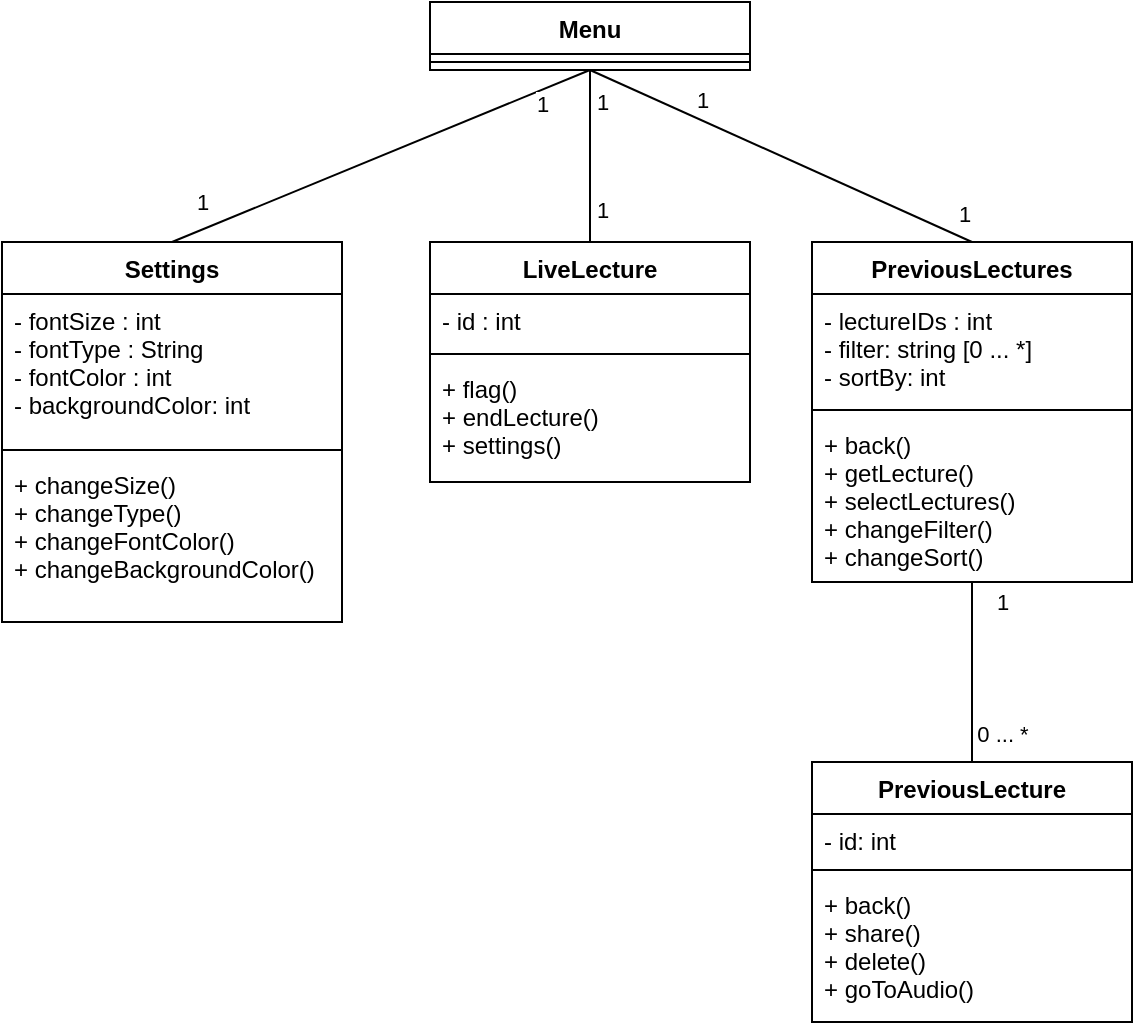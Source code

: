 <mxfile version="13.7.7" type="device"><diagram id="jaqbnbW7-srGtFfui_kb" name="Page-1"><mxGraphModel dx="1422" dy="803" grid="1" gridSize="10" guides="1" tooltips="1" connect="1" arrows="1" fold="1" page="1" pageScale="1" pageWidth="827" pageHeight="1169" math="0" shadow="0"><root><mxCell id="0"/><mxCell id="1" parent="0"/><mxCell id="M4g_c-WJOz8nscM2wcsT-33" value="" style="endArrow=none;html=1;entryX=0.5;entryY=1;entryDx=0;entryDy=0;exitX=0.5;exitY=0;exitDx=0;exitDy=0;" edge="1" parent="1" source="M4g_c-WJOz8nscM2wcsT-17" target="M4g_c-WJOz8nscM2wcsT-1"><mxGeometry width="50" height="50" relative="1" as="geometry"><mxPoint x="390" y="430" as="sourcePoint"/><mxPoint x="414" y="141.008" as="targetPoint"/></mxGeometry></mxCell><mxCell id="M4g_c-WJOz8nscM2wcsT-46" value="1" style="edgeLabel;html=1;align=center;verticalAlign=middle;resizable=0;points=[];" vertex="1" connectable="0" parent="M4g_c-WJOz8nscM2wcsT-33"><mxGeometry x="0.725" y="-5" relative="1" as="geometry"><mxPoint x="2.77" as="offset"/></mxGeometry></mxCell><mxCell id="M4g_c-WJOz8nscM2wcsT-47" value="1" style="edgeLabel;html=1;align=center;verticalAlign=middle;resizable=0;points=[];" vertex="1" connectable="0" parent="M4g_c-WJOz8nscM2wcsT-33"><mxGeometry x="-0.578" y="-2" relative="1" as="geometry"><mxPoint x="-30.15" y="-3.58" as="offset"/></mxGeometry></mxCell><mxCell id="M4g_c-WJOz8nscM2wcsT-34" value="" style="endArrow=none;html=1;exitX=0.5;exitY=0;exitDx=0;exitDy=0;entryX=0.5;entryY=1;entryDx=0;entryDy=0;" edge="1" parent="1" source="M4g_c-WJOz8nscM2wcsT-13" target="M4g_c-WJOz8nscM2wcsT-1"><mxGeometry width="50" height="50" relative="1" as="geometry"><mxPoint x="195" y="200" as="sourcePoint"/><mxPoint x="420" y="150" as="targetPoint"/></mxGeometry></mxCell><mxCell id="M4g_c-WJOz8nscM2wcsT-41" value="1" style="edgeLabel;html=1;align=center;verticalAlign=middle;resizable=0;points=[];" vertex="1" connectable="0" parent="M4g_c-WJOz8nscM2wcsT-34"><mxGeometry x="-0.68" y="-1" relative="1" as="geometry"><mxPoint x="25.59" as="offset"/></mxGeometry></mxCell><mxCell id="M4g_c-WJOz8nscM2wcsT-42" value="1" style="edgeLabel;html=1;align=center;verticalAlign=middle;resizable=0;points=[];" vertex="1" connectable="0" parent="M4g_c-WJOz8nscM2wcsT-34"><mxGeometry x="0.671" y="1" relative="1" as="geometry"><mxPoint x="24.98" as="offset"/></mxGeometry></mxCell><mxCell id="M4g_c-WJOz8nscM2wcsT-35" value="" style="endArrow=none;html=1;entryX=0.5;entryY=1;entryDx=0;entryDy=0;exitX=0.5;exitY=0;exitDx=0;exitDy=0;" edge="1" parent="1" source="M4g_c-WJOz8nscM2wcsT-5" target="M4g_c-WJOz8nscM2wcsT-1"><mxGeometry width="50" height="50" relative="1" as="geometry"><mxPoint x="205" y="210" as="sourcePoint"/><mxPoint x="414" y="141.008" as="targetPoint"/></mxGeometry></mxCell><mxCell id="M4g_c-WJOz8nscM2wcsT-43" value="1" style="edgeLabel;html=1;align=center;verticalAlign=middle;resizable=0;points=[];" vertex="1" connectable="0" parent="M4g_c-WJOz8nscM2wcsT-35"><mxGeometry x="0.628" y="1" relative="1" as="geometry"><mxPoint x="7" as="offset"/></mxGeometry></mxCell><mxCell id="M4g_c-WJOz8nscM2wcsT-44" value="&lt;div&gt;1&lt;/div&gt;" style="edgeLabel;html=1;align=center;verticalAlign=middle;resizable=0;points=[];" vertex="1" connectable="0" parent="M4g_c-WJOz8nscM2wcsT-35"><mxGeometry x="-0.628" relative="1" as="geometry"><mxPoint x="6" as="offset"/></mxGeometry></mxCell><mxCell id="M4g_c-WJOz8nscM2wcsT-5" value="LiveLecture" style="swimlane;fontStyle=1;align=center;verticalAlign=top;childLayout=stackLayout;horizontal=1;startSize=26;horizontalStack=0;resizeParent=1;resizeParentMax=0;resizeLast=0;collapsible=1;marginBottom=0;" vertex="1" parent="1"><mxGeometry x="334" y="270" width="160" height="120" as="geometry"/></mxCell><mxCell id="M4g_c-WJOz8nscM2wcsT-6" value="- id : int" style="text;strokeColor=none;fillColor=none;align=left;verticalAlign=top;spacingLeft=4;spacingRight=4;overflow=hidden;rotatable=0;points=[[0,0.5],[1,0.5]];portConstraint=eastwest;" vertex="1" parent="M4g_c-WJOz8nscM2wcsT-5"><mxGeometry y="26" width="160" height="26" as="geometry"/></mxCell><mxCell id="M4g_c-WJOz8nscM2wcsT-7" value="" style="line;strokeWidth=1;fillColor=none;align=left;verticalAlign=middle;spacingTop=-1;spacingLeft=3;spacingRight=3;rotatable=0;labelPosition=right;points=[];portConstraint=eastwest;" vertex="1" parent="M4g_c-WJOz8nscM2wcsT-5"><mxGeometry y="52" width="160" height="8" as="geometry"/></mxCell><mxCell id="M4g_c-WJOz8nscM2wcsT-8" value="+ flag()&#xA;+ endLecture()&#xA;+ settings()&#xA;" style="text;strokeColor=none;fillColor=none;align=left;verticalAlign=top;spacingLeft=4;spacingRight=4;overflow=hidden;rotatable=0;points=[[0,0.5],[1,0.5]];portConstraint=eastwest;" vertex="1" parent="M4g_c-WJOz8nscM2wcsT-5"><mxGeometry y="60" width="160" height="60" as="geometry"/></mxCell><mxCell id="M4g_c-WJOz8nscM2wcsT-17" value="Settings" style="swimlane;fontStyle=1;align=center;verticalAlign=top;childLayout=stackLayout;horizontal=1;startSize=26;horizontalStack=0;resizeParent=1;resizeParentMax=0;resizeLast=0;collapsible=1;marginBottom=0;" vertex="1" parent="1"><mxGeometry x="120" y="270" width="170" height="190" as="geometry"/></mxCell><mxCell id="M4g_c-WJOz8nscM2wcsT-18" value="- fontSize : int&#xA;- fontType : String&#xA;- fontColor : int&#xA;- backgroundColor: int" style="text;strokeColor=none;fillColor=none;align=left;verticalAlign=top;spacingLeft=4;spacingRight=4;overflow=hidden;rotatable=0;points=[[0,0.5],[1,0.5]];portConstraint=eastwest;" vertex="1" parent="M4g_c-WJOz8nscM2wcsT-17"><mxGeometry y="26" width="170" height="74" as="geometry"/></mxCell><mxCell id="M4g_c-WJOz8nscM2wcsT-19" value="" style="line;strokeWidth=1;fillColor=none;align=left;verticalAlign=middle;spacingTop=-1;spacingLeft=3;spacingRight=3;rotatable=0;labelPosition=right;points=[];portConstraint=eastwest;" vertex="1" parent="M4g_c-WJOz8nscM2wcsT-17"><mxGeometry y="100" width="170" height="8" as="geometry"/></mxCell><mxCell id="M4g_c-WJOz8nscM2wcsT-20" value="+ changeSize()&#xA;+ changeType() &#xA;+ changeFontColor() &#xA;+ changeBackgroundColor()" style="text;strokeColor=none;fillColor=none;align=left;verticalAlign=top;spacingLeft=4;spacingRight=4;overflow=hidden;rotatable=0;points=[[0,0.5],[1,0.5]];portConstraint=eastwest;" vertex="1" parent="M4g_c-WJOz8nscM2wcsT-17"><mxGeometry y="108" width="170" height="82" as="geometry"/></mxCell><mxCell id="M4g_c-WJOz8nscM2wcsT-13" value="PreviousLectures" style="swimlane;fontStyle=1;align=center;verticalAlign=top;childLayout=stackLayout;horizontal=1;startSize=26;horizontalStack=0;resizeParent=1;resizeParentMax=0;resizeLast=0;collapsible=1;marginBottom=0;" vertex="1" parent="1"><mxGeometry x="525" y="270" width="160" height="170" as="geometry"/></mxCell><mxCell id="M4g_c-WJOz8nscM2wcsT-14" value="- lectureIDs : int&#xA;- filter: string [0 ... *]&#xA;- sortBy: int&#xA;" style="text;strokeColor=none;fillColor=none;align=left;verticalAlign=top;spacingLeft=4;spacingRight=4;overflow=hidden;rotatable=0;points=[[0,0.5],[1,0.5]];portConstraint=eastwest;" vertex="1" parent="M4g_c-WJOz8nscM2wcsT-13"><mxGeometry y="26" width="160" height="54" as="geometry"/></mxCell><mxCell id="M4g_c-WJOz8nscM2wcsT-15" value="" style="line;strokeWidth=1;fillColor=none;align=left;verticalAlign=middle;spacingTop=-1;spacingLeft=3;spacingRight=3;rotatable=0;labelPosition=right;points=[];portConstraint=eastwest;" vertex="1" parent="M4g_c-WJOz8nscM2wcsT-13"><mxGeometry y="80" width="160" height="8" as="geometry"/></mxCell><mxCell id="M4g_c-WJOz8nscM2wcsT-16" value="+ back()&#xA;+ getLecture()&#xA;+ selectLectures()&#xA;+ changeFilter()&#xA;+ changeSort()&#xA;&#xA;" style="text;strokeColor=none;fillColor=none;align=left;verticalAlign=top;spacingLeft=4;spacingRight=4;overflow=hidden;rotatable=0;points=[[0,0.5],[1,0.5]];portConstraint=eastwest;" vertex="1" parent="M4g_c-WJOz8nscM2wcsT-13"><mxGeometry y="88" width="160" height="82" as="geometry"/></mxCell><mxCell id="M4g_c-WJOz8nscM2wcsT-1" value="Menu" style="swimlane;fontStyle=1;align=center;verticalAlign=top;childLayout=stackLayout;horizontal=1;startSize=26;horizontalStack=0;resizeParent=1;resizeParentMax=0;resizeLast=0;collapsible=1;marginBottom=0;" vertex="1" parent="1"><mxGeometry x="334" y="150" width="160" height="34" as="geometry"/></mxCell><mxCell id="M4g_c-WJOz8nscM2wcsT-3" value="" style="line;strokeWidth=1;fillColor=none;align=left;verticalAlign=middle;spacingTop=-1;spacingLeft=3;spacingRight=3;rotatable=0;labelPosition=right;points=[];portConstraint=eastwest;" vertex="1" parent="M4g_c-WJOz8nscM2wcsT-1"><mxGeometry y="26" width="160" height="8" as="geometry"/></mxCell><mxCell id="M4g_c-WJOz8nscM2wcsT-32" value="" style="endArrow=none;html=1;entryX=0.5;entryY=0;entryDx=0;entryDy=0;exitX=0.5;exitY=1;exitDx=0;exitDy=0;" edge="1" parent="1" source="M4g_c-WJOz8nscM2wcsT-13" target="M4g_c-WJOz8nscM2wcsT-26"><mxGeometry width="50" height="50" relative="1" as="geometry"><mxPoint x="560" y="460" as="sourcePoint"/><mxPoint x="650" y="460" as="targetPoint"/></mxGeometry></mxCell><mxCell id="M4g_c-WJOz8nscM2wcsT-39" value="1" style="edgeLabel;html=1;align=center;verticalAlign=middle;resizable=0;points=[];" vertex="1" connectable="0" parent="M4g_c-WJOz8nscM2wcsT-32"><mxGeometry x="-0.511" relative="1" as="geometry"><mxPoint x="15" y="-12" as="offset"/></mxGeometry></mxCell><mxCell id="M4g_c-WJOz8nscM2wcsT-40" value="0 ... *" style="edgeLabel;html=1;align=center;verticalAlign=middle;resizable=0;points=[];" vertex="1" connectable="0" parent="M4g_c-WJOz8nscM2wcsT-32"><mxGeometry x="0.689" y="1" relative="1" as="geometry"><mxPoint x="14" as="offset"/></mxGeometry></mxCell><mxCell id="M4g_c-WJOz8nscM2wcsT-26" value="PreviousLecture" style="swimlane;fontStyle=1;align=center;verticalAlign=top;childLayout=stackLayout;horizontal=1;startSize=26;horizontalStack=0;resizeParent=1;resizeParentMax=0;resizeLast=0;collapsible=1;marginBottom=0;" vertex="1" parent="1"><mxGeometry x="525" y="530" width="160" height="130" as="geometry"/></mxCell><mxCell id="M4g_c-WJOz8nscM2wcsT-27" value="- id: int" style="text;strokeColor=none;fillColor=none;align=left;verticalAlign=top;spacingLeft=4;spacingRight=4;overflow=hidden;rotatable=0;points=[[0,0.5],[1,0.5]];portConstraint=eastwest;" vertex="1" parent="M4g_c-WJOz8nscM2wcsT-26"><mxGeometry y="26" width="160" height="24" as="geometry"/></mxCell><mxCell id="M4g_c-WJOz8nscM2wcsT-28" value="" style="line;strokeWidth=1;fillColor=none;align=left;verticalAlign=middle;spacingTop=-1;spacingLeft=3;spacingRight=3;rotatable=0;labelPosition=right;points=[];portConstraint=eastwest;" vertex="1" parent="M4g_c-WJOz8nscM2wcsT-26"><mxGeometry y="50" width="160" height="8" as="geometry"/></mxCell><mxCell id="M4g_c-WJOz8nscM2wcsT-29" value="+ back() &#xA;+ share() &#xA;+ delete() &#xA;+ goToAudio()" style="text;strokeColor=none;fillColor=none;align=left;verticalAlign=top;spacingLeft=4;spacingRight=4;overflow=hidden;rotatable=0;points=[[0,0.5],[1,0.5]];portConstraint=eastwest;" vertex="1" parent="M4g_c-WJOz8nscM2wcsT-26"><mxGeometry y="58" width="160" height="72" as="geometry"/></mxCell></root></mxGraphModel></diagram></mxfile>